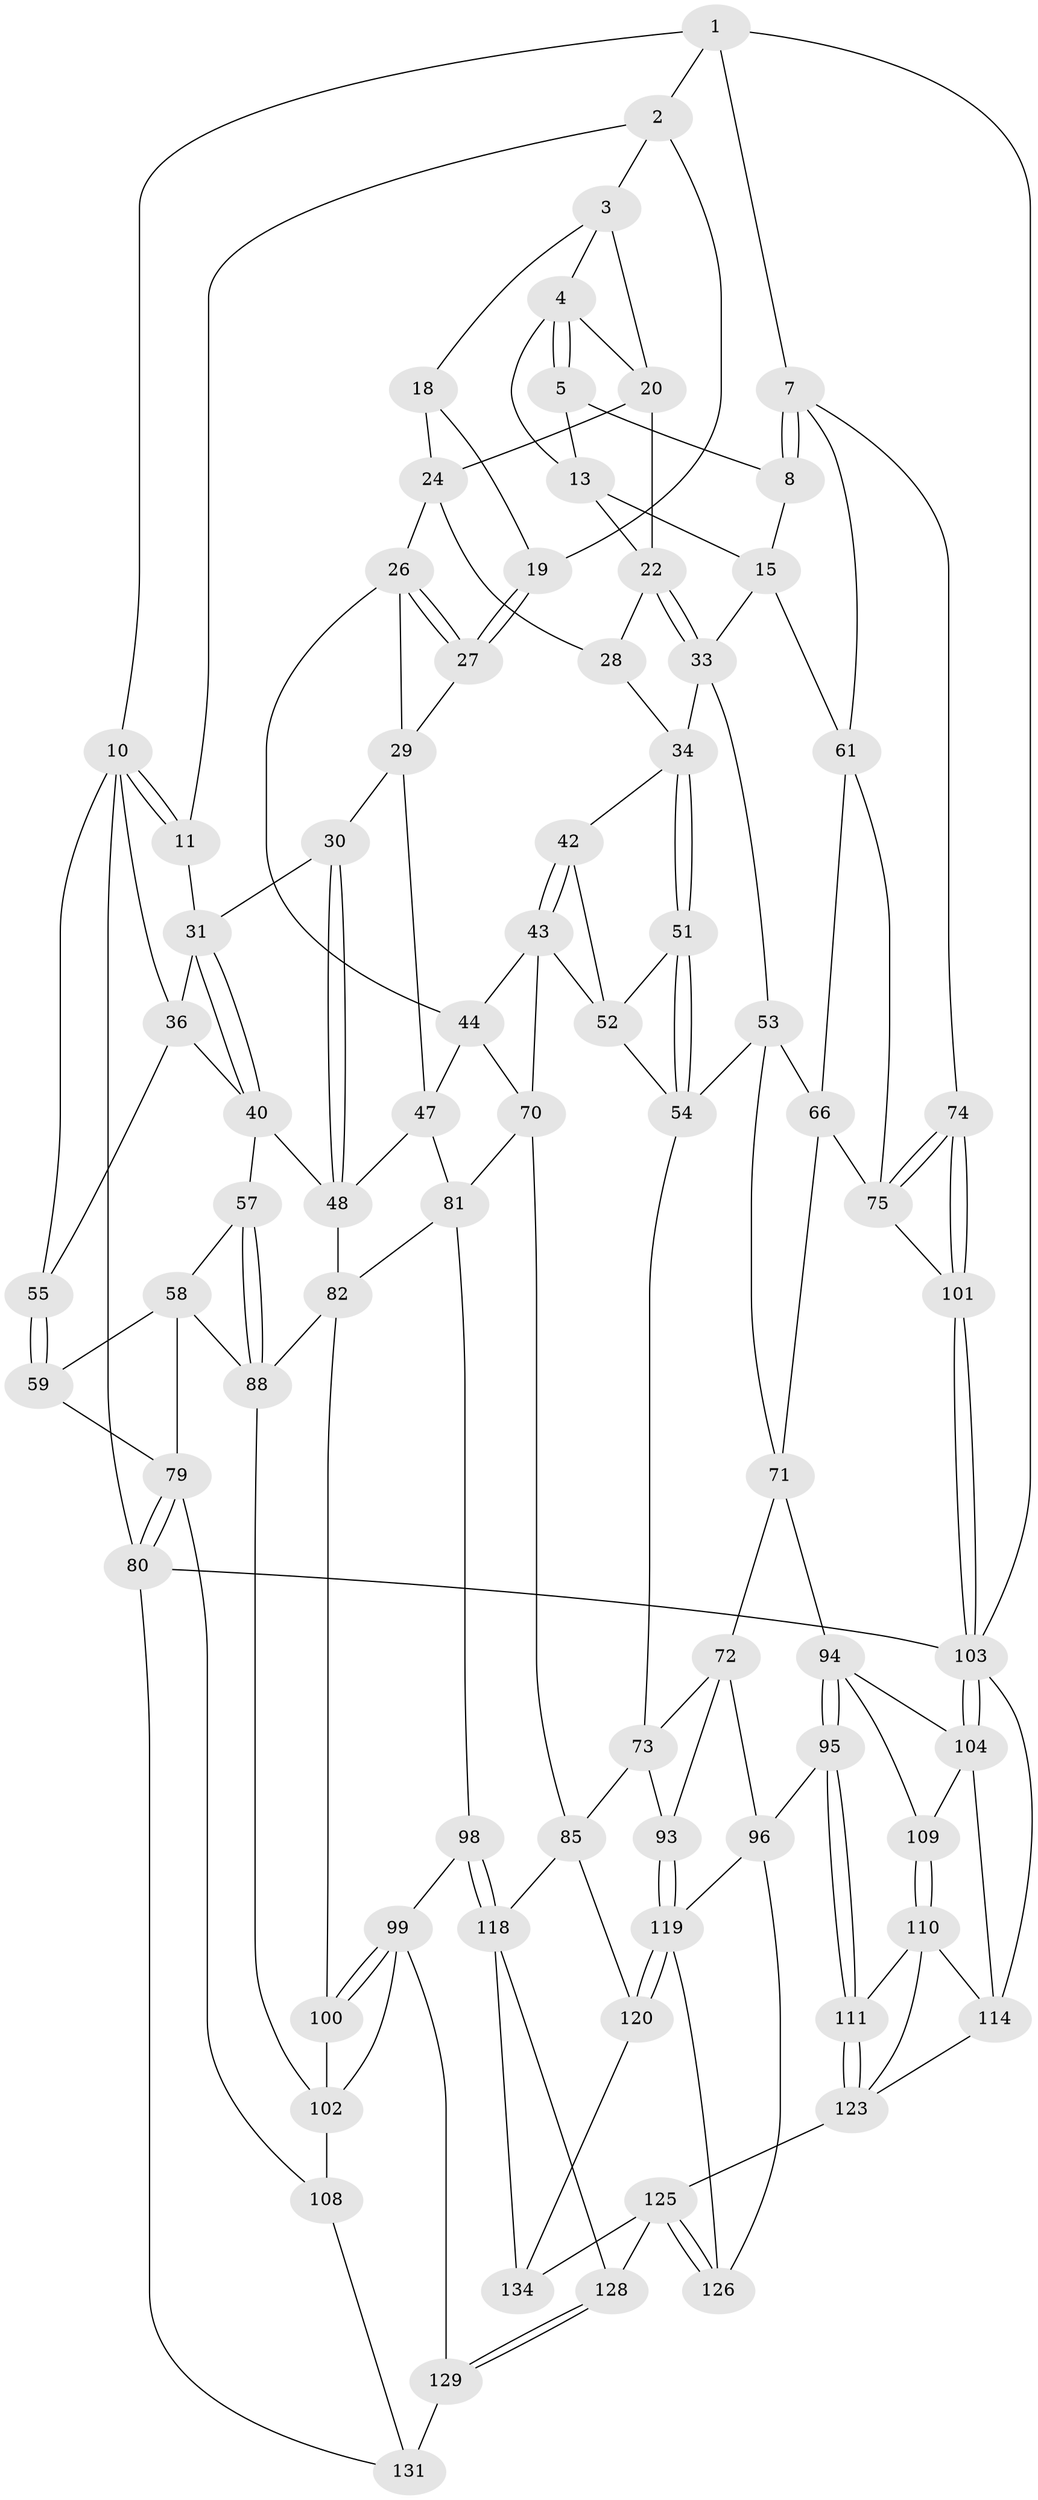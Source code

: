 // original degree distribution, {3: 0.014925373134328358, 4: 0.21641791044776118, 5: 0.5671641791044776, 6: 0.20149253731343283}
// Generated by graph-tools (version 1.1) at 2025/42/03/06/25 10:42:28]
// undirected, 79 vertices, 173 edges
graph export_dot {
graph [start="1"]
  node [color=gray90,style=filled];
  1 [pos="+0.7601224730441472+0",super="+6"];
  2 [pos="+0.36873643858161087+0",super="+12"];
  3 [pos="+0.48345086725806713+0.04560245037524054",super="+17"];
  4 [pos="+0.6194013437378334+0.07964057551078488",super="+14"];
  5 [pos="+0.7597891344684454+0",super="+9"];
  7 [pos="+1+0",super="+60"];
  8 [pos="+0.9321218169405266+0.09834217185882267"];
  10 [pos="+0+0",super="+37"];
  11 [pos="+0+0"];
  13 [pos="+0.7857117332483761+0.0745928923918337",super="+16"];
  15 [pos="+0.8765983133641909+0.3107346165984837",super="+38"];
  18 [pos="+0.35803800564766763+0.2020566879000255"];
  19 [pos="+0.29408226830046247+0.1863364461202731"];
  20 [pos="+0.6499598475781903+0.20655740798840713",super="+21"];
  22 [pos="+0.6875229312032934+0.23946526641087723",super="+23"];
  24 [pos="+0.5072993876353632+0.2995456477921196",super="+25"];
  26 [pos="+0.4222105925336867+0.3557508759814685",super="+45"];
  27 [pos="+0.2435613773273558+0.3469819007543829"];
  28 [pos="+0.5696980176685168+0.3052901021349261"];
  29 [pos="+0.2432415807968794+0.3472395970770171",super="+46"];
  30 [pos="+0.23520977904017956+0.35133129428766363"];
  31 [pos="+0.23364952144482307+0.35161245694706517",super="+32"];
  33 [pos="+0.6788607144790456+0.3996764251095141",super="+39"];
  34 [pos="+0.6715657528900859+0.40205958756609567",super="+35"];
  36 [pos="+0.08769723565020307+0.3566935226779772",super="+41"];
  40 [pos="+0.20949669020280387+0.3730246405451792",super="+50"];
  42 [pos="+0.5547652583139085+0.45135126542663206"];
  43 [pos="+0.5348809665857968+0.4682514648947594",super="+64"];
  44 [pos="+0.5082473269921985+0.47946472600789103",super="+68"];
  47 [pos="+0.34777175632455143+0.49803125949472515",super="+69"];
  48 [pos="+0.2906481093680984+0.5221719910969894",super="+49"];
  51 [pos="+0.6606185838996903+0.4431905711036408"];
  52 [pos="+0.6476461565571733+0.47161147429185213",super="+63"];
  53 [pos="+0.77235799339099+0.48943011060746644",super="+67"];
  54 [pos="+0.7534885240907271+0.4998259021635393",super="+62"];
  55 [pos="+0.08145598570426543+0.4366104182667507",super="+56"];
  57 [pos="+0.1717729385147083+0.5506500631550033"];
  58 [pos="+0.12312969166399125+0.5494463093052238",super="+90"];
  59 [pos="+0.06936232539228133+0.5366548837187386",super="+78"];
  61 [pos="+0.9614287220150209+0.36283239783192783",super="+65"];
  66 [pos="+0.8782838384518841+0.5388740411882591",super="+77"];
  70 [pos="+0.4997770206411274+0.6194948691387114",super="+86"];
  71 [pos="+0.8100715206809151+0.610260712881212",super="+83"];
  72 [pos="+0.7252460461888239+0.6227735293655678",super="+92"];
  73 [pos="+0.693097556452535+0.6038498192086866",super="+84"];
  74 [pos="+1+0.5004207531658458"];
  75 [pos="+0.9259304388410992+0.5775351424735417",super="+76"];
  79 [pos="+0+0.7519720156081854",super="+91"];
  80 [pos="+0+1"];
  81 [pos="+0.32291559160916156+0.6291189586359226",super="+97"];
  82 [pos="+0.3149230966508865+0.6277465474026028",super="+87"];
  85 [pos="+0.5368066008458731+0.7317515730759162",super="+117"];
  88 [pos="+0.20380930321398383+0.6560312920219756",super="+89"];
  93 [pos="+0.5649244503467059+0.7510807994753262"];
  94 [pos="+0.8539556785207394+0.6955786406108128",super="+105"];
  95 [pos="+0.7994811727137161+0.7793529329991805"];
  96 [pos="+0.7746851712110421+0.7822077091817446",super="+121"];
  98 [pos="+0.35629367573697124+0.7997154914955172"];
  99 [pos="+0.3240343095768284+0.8053043983371547",super="+112"];
  100 [pos="+0.29916512571836623+0.6679703188946459"];
  101 [pos="+1+0.6698129550433627"];
  102 [pos="+0.20060405609403162+0.7178493855280604",super="+107"];
  103 [pos="+1+0.6809580800545756",super="+106"];
  104 [pos="+1+0.7377491186688865",super="+113"];
  108 [pos="+0.14515614781387895+0.80909887828706"];
  109 [pos="+0.925906676254193+0.8096018615368119"];
  110 [pos="+0.9173038671313646+0.814141049330614",super="+115"];
  111 [pos="+0.8232085579352629+0.7988676639505918"];
  114 [pos="+1+1",super="+116"];
  118 [pos="+0.44456120592022025+0.9430339272541562",super="+127"];
  119 [pos="+0.5910943010525109+0.8733182420049133",super="+122"];
  120 [pos="+0.5697774614899291+0.8998936243143666"];
  123 [pos="+0.8310170788484346+0.824528567872811",super="+124"];
  125 [pos="+0.8057079826158546+1",super="+133"];
  126 [pos="+0.7417679961563411+1"];
  128 [pos="+0.3321285660487445+1"];
  129 [pos="+0.2795824074745554+1",super="+130"];
  131 [pos="+0.1491755300601254+0.8491151427420249",super="+132"];
  134 [pos="+0.5603384474471164+0.958097788208165"];
  1 -- 2;
  1 -- 10;
  1 -- 7;
  1 -- 103;
  2 -- 3;
  2 -- 19;
  2 -- 11;
  3 -- 4;
  3 -- 18;
  3 -- 20;
  4 -- 5;
  4 -- 5;
  4 -- 20;
  4 -- 13;
  5 -- 8;
  5 -- 13;
  7 -- 8;
  7 -- 8;
  7 -- 74;
  7 -- 61;
  8 -- 15;
  10 -- 11;
  10 -- 11;
  10 -- 80;
  10 -- 36;
  10 -- 55;
  11 -- 31;
  13 -- 22;
  13 -- 15;
  15 -- 33;
  15 -- 61;
  18 -- 19;
  18 -- 24;
  19 -- 27;
  19 -- 27;
  20 -- 24;
  20 -- 22;
  22 -- 33;
  22 -- 33;
  22 -- 28;
  24 -- 28;
  24 -- 26;
  26 -- 27;
  26 -- 27;
  26 -- 44;
  26 -- 29;
  27 -- 29;
  28 -- 34;
  29 -- 30;
  29 -- 47;
  30 -- 31;
  30 -- 48;
  30 -- 48;
  31 -- 40;
  31 -- 40;
  31 -- 36;
  33 -- 34;
  33 -- 53;
  34 -- 51;
  34 -- 51;
  34 -- 42;
  36 -- 40;
  36 -- 55;
  40 -- 57;
  40 -- 48;
  42 -- 43;
  42 -- 43;
  42 -- 52;
  43 -- 44;
  43 -- 52;
  43 -- 70;
  44 -- 70;
  44 -- 47;
  47 -- 48;
  47 -- 81;
  48 -- 82;
  51 -- 52;
  51 -- 54;
  51 -- 54;
  52 -- 54;
  53 -- 54;
  53 -- 66;
  53 -- 71;
  54 -- 73;
  55 -- 59 [weight=2];
  55 -- 59;
  57 -- 58;
  57 -- 88;
  57 -- 88;
  58 -- 59;
  58 -- 88;
  58 -- 79;
  59 -- 79;
  61 -- 66;
  61 -- 75;
  66 -- 75;
  66 -- 71;
  70 -- 85;
  70 -- 81;
  71 -- 72;
  71 -- 94;
  72 -- 73;
  72 -- 96;
  72 -- 93;
  73 -- 85;
  73 -- 93;
  74 -- 75;
  74 -- 75;
  74 -- 101;
  74 -- 101;
  75 -- 101;
  79 -- 80;
  79 -- 80;
  79 -- 108;
  80 -- 103;
  80 -- 131;
  81 -- 82;
  81 -- 98;
  82 -- 88;
  82 -- 100;
  85 -- 120;
  85 -- 118;
  88 -- 102;
  93 -- 119;
  93 -- 119;
  94 -- 95;
  94 -- 95;
  94 -- 104;
  94 -- 109;
  95 -- 96;
  95 -- 111;
  95 -- 111;
  96 -- 126;
  96 -- 119;
  98 -- 99;
  98 -- 118;
  98 -- 118;
  99 -- 100;
  99 -- 100;
  99 -- 129;
  99 -- 102;
  100 -- 102;
  101 -- 103;
  101 -- 103;
  102 -- 108;
  103 -- 104;
  103 -- 104;
  103 -- 114;
  104 -- 114;
  104 -- 109;
  108 -- 131;
  109 -- 110;
  109 -- 110;
  110 -- 111;
  110 -- 114;
  110 -- 123;
  111 -- 123;
  111 -- 123;
  114 -- 123;
  118 -- 128;
  118 -- 134;
  119 -- 120;
  119 -- 120;
  119 -- 126;
  120 -- 134;
  123 -- 125;
  125 -- 126;
  125 -- 126;
  125 -- 128;
  125 -- 134;
  128 -- 129;
  128 -- 129;
  129 -- 131 [weight=2];
}
